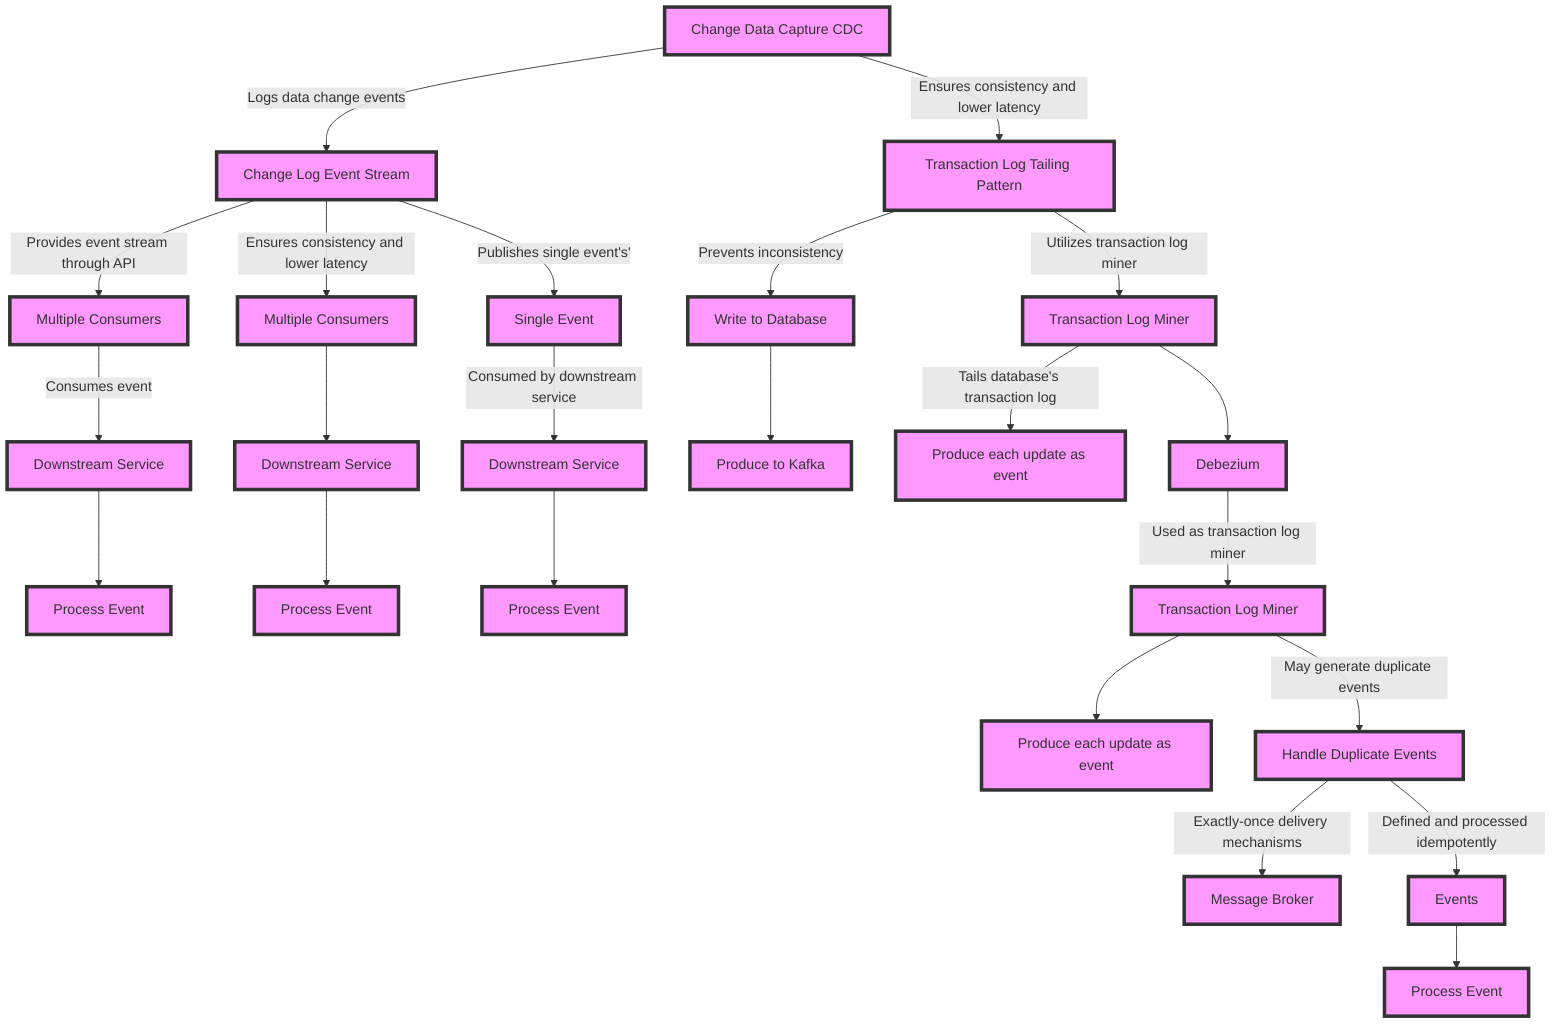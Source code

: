 graph TD
    A[Change Data Capture CDC] -- Logs data change events --> B[Change Log Event Stream]
    B -- Provides event stream through API --> C[Multiple Consumers]
    C -- Consumes event --> D[Downstream Service]
    D --> E[Process Event]
    B -- Ensures consistency and lower latency --> F[Multiple Consumers]
    F --> G[Downstream Service]
    G --> H[Process Event]
    B -- Publishes single event's' --> I[Single Event]
I -- Consumed by downstream service --> J[Downstream Service]
J --> K[Process Event]
A -- Ensures consistency and lower latency --> L[Transaction Log Tailing Pattern]
L -- Prevents inconsistency --> M[Write to Database]
M --> N[Produce to Kafka]
L -- Utilizes transaction log miner --> O[Transaction Log Miner]
O -- Tails database's transaction log --> P[Produce each update as event]
O --> Q[Debezium]
Q -- Used as transaction log miner --> R[Transaction Log Miner]
R --> S[Produce each update as event]
R -- May generate duplicate events --> T[Handle Duplicate Events]
T -- Exactly-once delivery mechanisms --> U[Message Broker]
T -- Defined and processed idempotently --> V[Events]
V --> W[Process Event]

style A fill:#f9f,stroke:#333,stroke-width:4px
style B fill:#f9f,stroke:#333,stroke-width:4px
style C fill:#f9f,stroke:#333,stroke-width:4px
style D fill:#f9f,stroke:#333,stroke-width:4px
style E fill:#f9f,stroke:#333,stroke-width:4px
style F fill:#f9f,stroke:#333,stroke-width:4px
style G fill:#f9f,stroke:#333,stroke-width:4px
style H fill:#f9f,stroke:#333,stroke-width:4px
style I fill:#f9f,stroke:#333,stroke-width:4px
style J fill:#f9f,stroke:#333,stroke-width:4px
style K fill:#f9f,stroke:#333,stroke-width:4px
style L fill:#f9f,stroke:#333,stroke-width:4px
style M fill:#f9f,stroke:#333,stroke-width:4px
style N fill:#f9f,stroke:#333,stroke-width:4px
style O fill:#f9f,stroke:#333,stroke-width:4px
style P fill:#f9f,stroke:#333,stroke-width:4px
style Q fill:#f9f,stroke:#333,stroke-width:4px
style R fill:#f9f,stroke:#333,stroke-width:4px
style S fill:#f9f,stroke:#333,stroke-width:4px
style T fill:#f9f,stroke:#333,stroke-width:4px
style U fill:#f9f,stroke:#333,stroke-width:4px
style V fill:#f9f,stroke:#333,stroke-width:4px
style W fill:#f9f,stroke:#333,stroke-width:4px